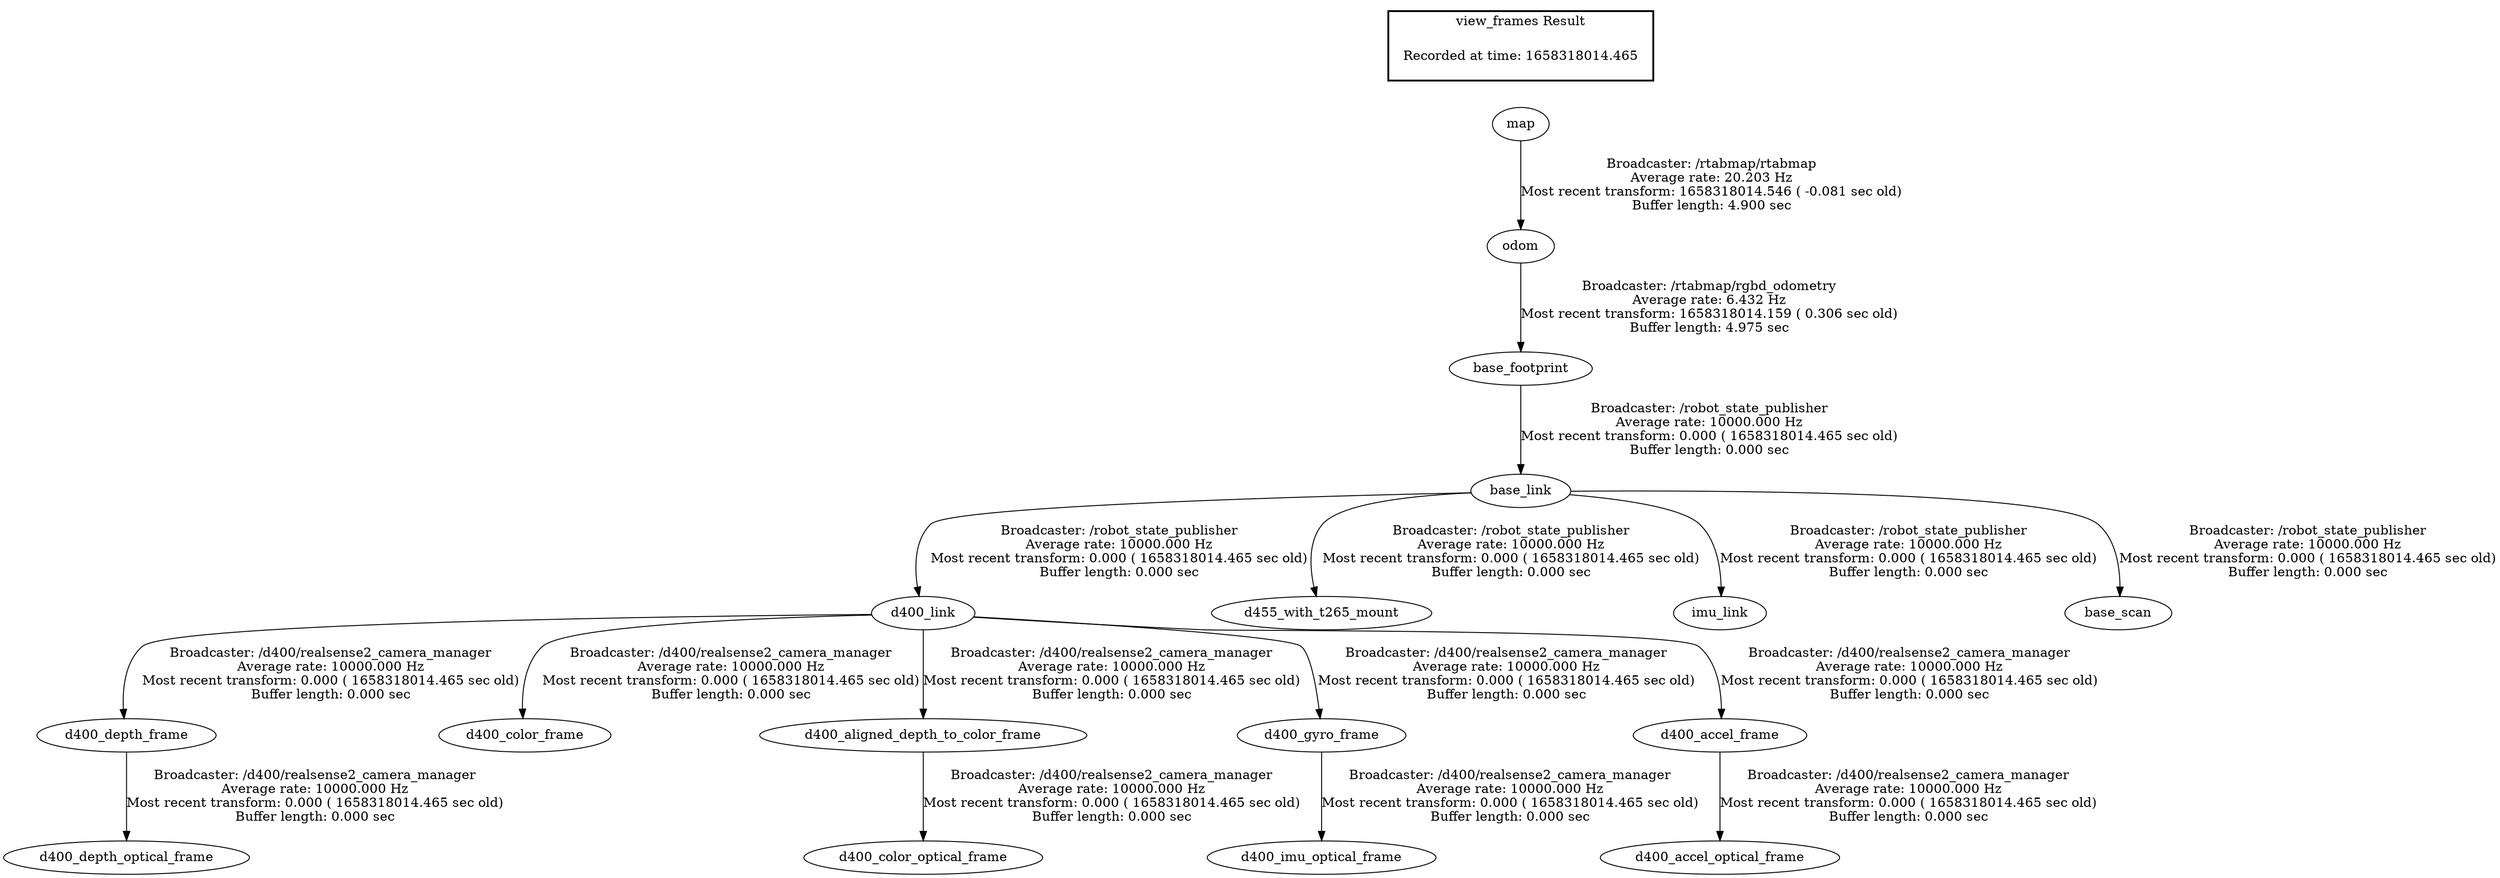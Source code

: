 digraph G {
"base_footprint" -> "base_link"[label="Broadcaster: /robot_state_publisher\nAverage rate: 10000.000 Hz\nMost recent transform: 0.000 ( 1658318014.465 sec old)\nBuffer length: 0.000 sec\n"];
"odom" -> "base_footprint"[label="Broadcaster: /rtabmap/rgbd_odometry\nAverage rate: 6.432 Hz\nMost recent transform: 1658318014.159 ( 0.306 sec old)\nBuffer length: 4.975 sec\n"];
"base_link" -> "d400_link"[label="Broadcaster: /robot_state_publisher\nAverage rate: 10000.000 Hz\nMost recent transform: 0.000 ( 1658318014.465 sec old)\nBuffer length: 0.000 sec\n"];
"base_link" -> "d455_with_t265_mount"[label="Broadcaster: /robot_state_publisher\nAverage rate: 10000.000 Hz\nMost recent transform: 0.000 ( 1658318014.465 sec old)\nBuffer length: 0.000 sec\n"];
"base_link" -> "imu_link"[label="Broadcaster: /robot_state_publisher\nAverage rate: 10000.000 Hz\nMost recent transform: 0.000 ( 1658318014.465 sec old)\nBuffer length: 0.000 sec\n"];
"base_link" -> "base_scan"[label="Broadcaster: /robot_state_publisher\nAverage rate: 10000.000 Hz\nMost recent transform: 0.000 ( 1658318014.465 sec old)\nBuffer length: 0.000 sec\n"];
"d400_link" -> "d400_depth_frame"[label="Broadcaster: /d400/realsense2_camera_manager\nAverage rate: 10000.000 Hz\nMost recent transform: 0.000 ( 1658318014.465 sec old)\nBuffer length: 0.000 sec\n"];
"d400_depth_frame" -> "d400_depth_optical_frame"[label="Broadcaster: /d400/realsense2_camera_manager\nAverage rate: 10000.000 Hz\nMost recent transform: 0.000 ( 1658318014.465 sec old)\nBuffer length: 0.000 sec\n"];
"d400_link" -> "d400_color_frame"[label="Broadcaster: /d400/realsense2_camera_manager\nAverage rate: 10000.000 Hz\nMost recent transform: 0.000 ( 1658318014.465 sec old)\nBuffer length: 0.000 sec\n"];
"d400_aligned_depth_to_color_frame" -> "d400_color_optical_frame"[label="Broadcaster: /d400/realsense2_camera_manager\nAverage rate: 10000.000 Hz\nMost recent transform: 0.000 ( 1658318014.465 sec old)\nBuffer length: 0.000 sec\n"];
"d400_link" -> "d400_aligned_depth_to_color_frame"[label="Broadcaster: /d400/realsense2_camera_manager\nAverage rate: 10000.000 Hz\nMost recent transform: 0.000 ( 1658318014.465 sec old)\nBuffer length: 0.000 sec\n"];
"d400_link" -> "d400_gyro_frame"[label="Broadcaster: /d400/realsense2_camera_manager\nAverage rate: 10000.000 Hz\nMost recent transform: 0.000 ( 1658318014.465 sec old)\nBuffer length: 0.000 sec\n"];
"d400_gyro_frame" -> "d400_imu_optical_frame"[label="Broadcaster: /d400/realsense2_camera_manager\nAverage rate: 10000.000 Hz\nMost recent transform: 0.000 ( 1658318014.465 sec old)\nBuffer length: 0.000 sec\n"];
"d400_link" -> "d400_accel_frame"[label="Broadcaster: /d400/realsense2_camera_manager\nAverage rate: 10000.000 Hz\nMost recent transform: 0.000 ( 1658318014.465 sec old)\nBuffer length: 0.000 sec\n"];
"d400_accel_frame" -> "d400_accel_optical_frame"[label="Broadcaster: /d400/realsense2_camera_manager\nAverage rate: 10000.000 Hz\nMost recent transform: 0.000 ( 1658318014.465 sec old)\nBuffer length: 0.000 sec\n"];
"map" -> "odom"[label="Broadcaster: /rtabmap/rtabmap\nAverage rate: 20.203 Hz\nMost recent transform: 1658318014.546 ( -0.081 sec old)\nBuffer length: 4.900 sec\n"];
edge [style=invis];
 subgraph cluster_legend { style=bold; color=black; label ="view_frames Result";
"Recorded at time: 1658318014.465"[ shape=plaintext ] ;
 }->"map";
}